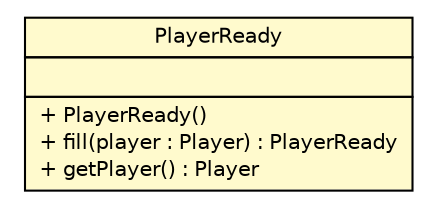 #!/usr/local/bin/dot
#
# Class diagram 
# Generated by UMLGraph version R5_6 (http://www.umlgraph.org/)
#

digraph G {
	edge [fontname="Helvetica",fontsize=10,labelfontname="Helvetica",labelfontsize=10];
	node [fontname="Helvetica",fontsize=10,shape=plaintext];
	nodesep=0.25;
	ranksep=0.5;
	// Common.PlayerReady
	c1886 [label=<<table title="Common.PlayerReady" border="0" cellborder="1" cellspacing="0" cellpadding="2" port="p" bgcolor="lemonChiffon" href="./PlayerReady.html">
		<tr><td><table border="0" cellspacing="0" cellpadding="1">
<tr><td align="center" balign="center"> PlayerReady </td></tr>
		</table></td></tr>
		<tr><td><table border="0" cellspacing="0" cellpadding="1">
<tr><td align="left" balign="left">  </td></tr>
		</table></td></tr>
		<tr><td><table border="0" cellspacing="0" cellpadding="1">
<tr><td align="left" balign="left"> + PlayerReady() </td></tr>
<tr><td align="left" balign="left"> + fill(player : Player) : PlayerReady </td></tr>
<tr><td align="left" balign="left"> + getPlayer() : Player </td></tr>
		</table></td></tr>
		</table>>, URL="./PlayerReady.html", fontname="Helvetica", fontcolor="black", fontsize=10.0];
}

